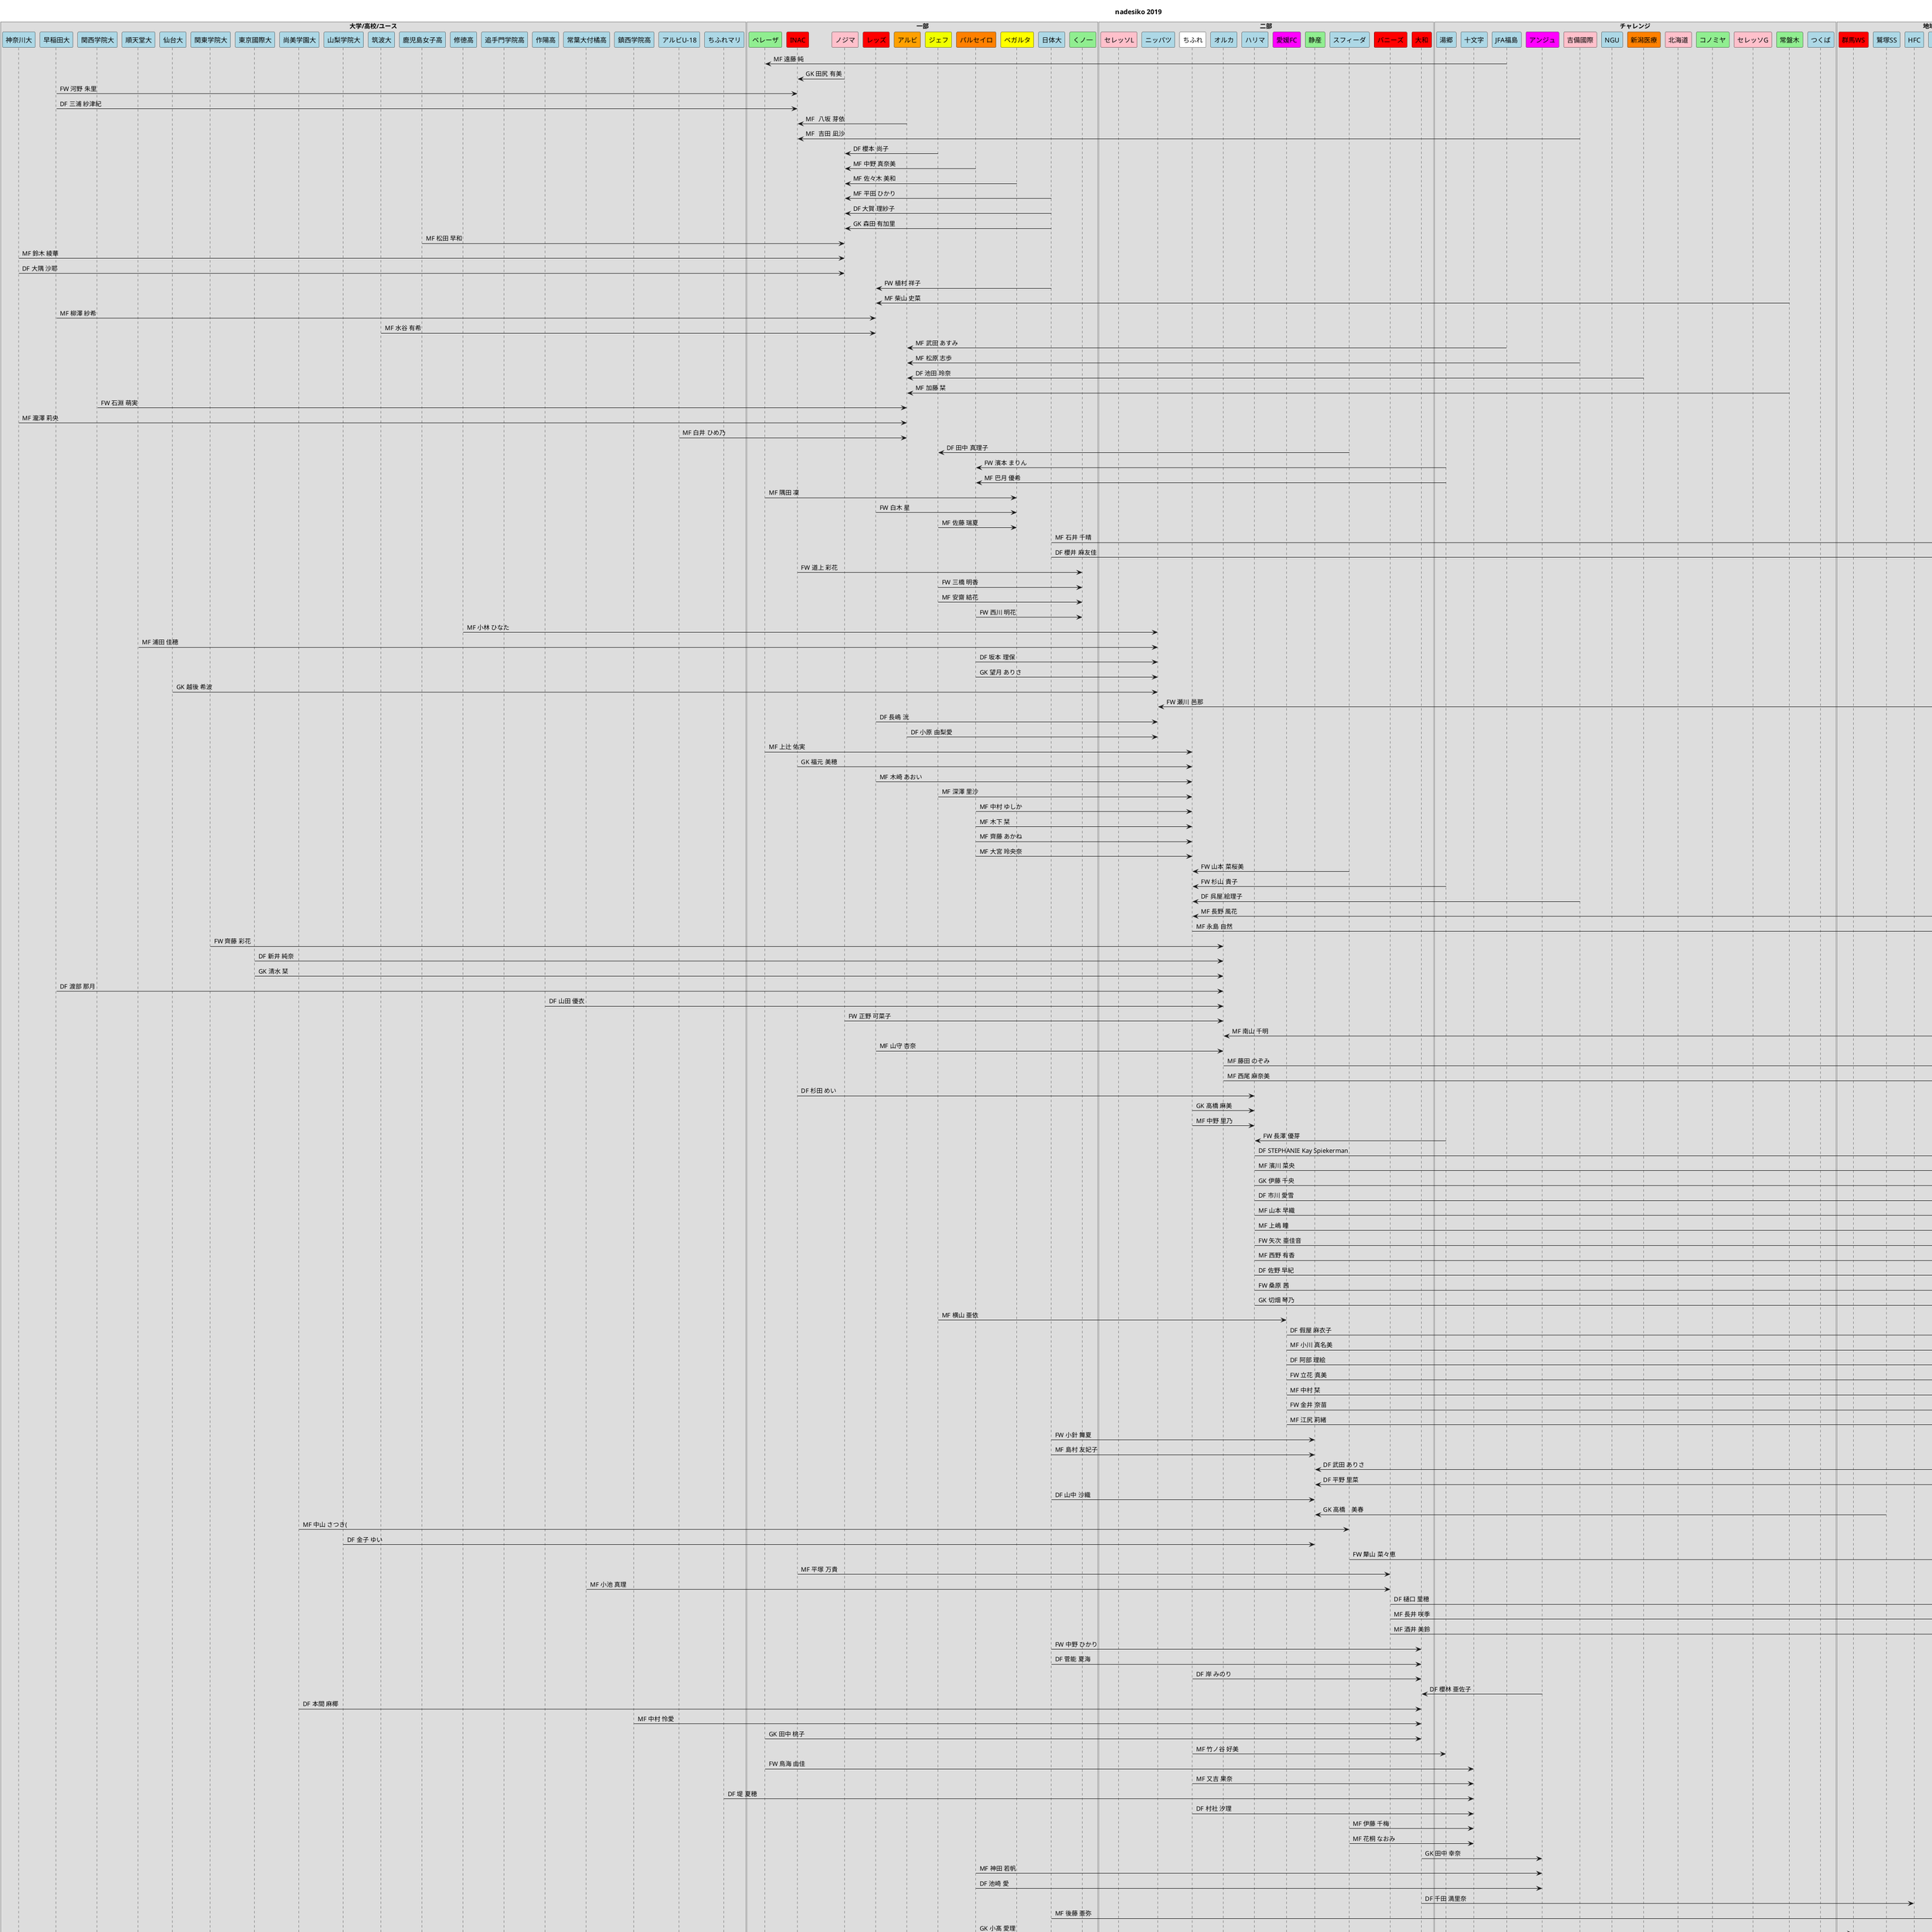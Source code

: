 
@startuml
title nadesiko 2019
box "大学/高校/ユース" 
	participant "神奈川大" as ku #lightblue
	participant "早稲田大" as wu #lightblue
	participant "関西学院大" as kgu #lightblue
	participant "順天堂大" as juu #lightblue
	participant "仙台大" as seu #lightblue
	participant "関東学院大" as tgu #lightblue
	participant "東京國際大" as tiu #lightblue
	participant "尚美学園大" as sbu  #lightblue
	participant "山梨学院大" as ygu  #lightblue
	participant "筑波大" as tu  #lightblue
	participant "鹿児島女子高" as kjh #lightblue
	participant "修徳高" as shh #lightblue
	participant "追手門学院高" as ogh #lightblue
	participant "作陽高" as syh #lightblue
	participant "常葉大付橘高" as tth #lightblue
	participant "鎮西学院高" as cgh #lightblue

    
	participant "アルビU-18" as anu #lightblue
	participant "ちふれマリ" as cem #lightblue
end box
box "一部" 
	participant "ベレーザ" as nb #lightgreen
	participant "INAC" as il #red
	participant "ノジマ" as ns #pink
	participant "レッズ" as ur #red
	participant "アルビ" as an #ffa000
	participant "ジェフ" as jl #f0ff00
	participant "パルセイロ" as np #ff8000
	participant "ベガルタ" as vs #yellow
	participant "日体大" as nf #LightBlue
	participant "くノ一" as ik  #lightgreen
end box

box "二部" 
	participant "セレッソL" as cl #pink
	participant "ニッパツ" as ny #LightBlue
	participant "ちふれ" as ce #white
	participant "オルカ" as ok #lightblue
	participant "ハリマ" as ha #LightBlue
	participant "愛媛FC" as ef #magenta
	participant "静産" as si #lightgreen
	participant "スフィーダ" as ss #LightBlue
	participant "バニーズ" as bk #red
	participant "大和" as ys #red
end box

box "チャレンジ" 
	participant "湯郷" as yb #LightBlue
	participant "十文字" as jv #LightBlue
	participant "JFA福島" as jf #LightBlue
	participant "アンジュ" as ah #magenta
	participant "吉備國際" as co #pink
	participant "NGU" as nn #lightblue
	participant "新潟医療" as nd #ff8000
	participant "北海道" as nh #pink
	participant "コノミヤ" as kt #lightgreen
	participant "セレッソG" as cg #pink
	participant "常盤木" as tk #lightgreen
	participant "つくば" as tf #lightblue
end box

box "地域"
	participant "群馬WS" as gh #red
	participant "鷲塚SS" as ws #lightblue
	participant "HFC" as hf #lightblue
	participant "ルクレ" as my #lightblue
	participant "ヴィアティン見え" as vm #lightblue
end box

box "海外"
	participant "Suwon" as sw #lightblue
	participant "KSPO" as ks #lightblue
	participant "Mainz" as sm #lightblue
	participant "canberra" as os1 #lightblue
    participant "Hyundai" as os2 #lightblue
	participant "BaysideU" as os3  #lightblue
end box

box "その他"
	participant "未定" as un 
participant "引退" as re 
end box

'-----1

'11 beleza nb
'jv <- nb:FW 鳥海 由佳
'vs <- nb:MF 隅田 凜
'ce <- nb:MF 上辻 佑実
'ys <- nb:GK 田中 桃子
nb <- jf:MF 遠藤 純

'12 inac il
il <- ns:GK 田尻 有美
il <- wu:FW 河野 朱里
il <- wu:DF 三浦 紗津紀
il <- an:MF	八坂 芽依
il <- co:MF	吉田 凪沙
'ha <- il:DF 杉田 めい

'13 nojima ns
'ks <- ns:DF 吉見 夏稀
'ok <- ns:FW 正野 可菜子
ns <- jl:DF 櫻本 尚子
ns <- np:MF 中野 真奈美
ns <- vs:MF 佐々木 美和
ns <- nf:MF 平田 ひかり
ns <- nf:DF 大賀 理紗子
ns <- nf:GK 森田 有加里
ns <- kjh:MF 松田 早和
ns <- ku:MF 鈴木 綾華
ns <- ku:DF 大隅 沙耶

're <- ns:GK 田尻 有美
're <- ns:DF 臼井 理恵
're <- ns:FW 工藤 麻未
're <- ns:DF 高木 ひかり

'14 reds ur
'ce <- ur:MF 木崎 あおい 
'ok <- ur:MF 山守 杏奈
'vs <- ur:FW 白木 星
ur <- nf:FW 植村 祥子
ur <- tk:MF 柴山 史菜
ur <- wu:MF 柳澤 紗希
ur <- tu:MF 水谷 有希
'ny <- ur:DF 長嶋 洸

'15 albi an
'ny <- an:DF 小原 由梨愛
'un <- an:FW 川崎 咲耶
'un <- an:GK 福村 香奈絵
're <- an:DF 久保田 麻友 
an <- jf:MF 武田 あすみ
an <- co:MF 松原 志歩
an <- nd:DF 池田 玲奈
an <- tk:MF 加藤 栞
an <- kgu:FW 石淵 萌実
an <- ku:MF 瀧澤 莉央
an <- anu:MF 白井 ひめ乃
'nd <- anu:MF 中江 萌

'16 jef jl 
'ce <- jl:MF 深澤 里沙
'ns <- jl:DF 櫻本 尚子
jl <- ss:DF 田中 真理子

'17 nagano np
'ce <- np:MF 中村 ゆしか
'ce <- np:MF 木下 栞
'ce <- np:MF 齊藤 あかね
'ce <- np:MF 大宮 玲央奈
'ny <- np:DF 坂本 理保
'ny <- np:GK 望月 ありさ
'ns <- np:MF 中野 真奈美
'ah <- np:MF 神田 若帆
'ah <- np:DF 池崎 愛
'gh <- np:GK 小髙 愛理
np <- yb:FW 濱本 まりん
np <- yb:MF 巴月 優希

'18 sendai vs
vs <- nb:MF 隅田 凜
vs <- ur:FW 白木 星
vs <- jl:MF 佐藤 瑞夏

'sw <- vs:FW 櫨 まどか
'ns <- vs:MF 佐々木 美和

'19 nittai nf
'ns <- nf:MF 平田 ひかり
'ns <- nf:DF 大賀 理紗子
'ns <- nf:GK 森田 有加里
'my <- nf:MF 後藤 亜弥
re <- nf:MF 石井 千晴
re <- nf:DF 櫻井 麻友佳

'1x iga ik
ik <- il:FW 道上 彩花
ik <- jl:FW 三橋 明香
ik <- jl:MF 安齋 結花
ik <- np:FW 西川 明花
're <- ik:FW 神山　ゆい

'-----2

'cellezo co

'nippatsu seaguls ny
're <- ny:DF 山川 夏輝
ny <- shh:MF 小林 ひなた
ny <- juu:MF 浦田 佳穂
ny <- np:DF 坂本 理保
ny <- np:GK 望月 ありさ
're <- ny:DF 金澤 真美
're <- ny:FW 石原 愛海
're <- ny:MF 加賀 孝子
're <- ny:MF 佐藤 渚
're <- ny:MF 岩木 綾乃
're <- ny:MF 中村みづき
ny <- seu:GK 越後 希波
ny <- sm:FW 瀬川 邑那
ny <- ur:DF 長嶋 洸
ny <- an:DF 小原 由梨愛
'un <- ny:GK 新井 翠
'an <- co:MF 松原 志歩


'chifure ce
ce <- nb:MF 上辻 佑実
ce <- il:GK 福元 美穂
ce <- ur:MF 木崎 あおい 
ce <- jl:MF 深澤 里沙
ce <- np:MF 中村 ゆしか 
ce <- np:MF 木下 栞 
ce <- np:MF 齊藤 あかね
ce <- np:MF 大宮 玲央奈
ce <- ss:FW 山本 菜桜美
ce <- yb:FW 杉山 貴子
ce <- co:DF 呉屋 絵理子
ce <- os2:MF 長野 風花
un <- ce:MF 永島 自然


'ha <- ce:GK 高橋 麻美
'ha <- ce:MF 中野 里乃
'jv <- ce:MF 又吉 果奈
'jv <- cem:DF 堤 夏穂
'jv <- ce:DF 村社 汐理
'yb <- ce:MF 竹ノ谷 好美
'wu <- ce:FW 土居 明日香
'ys <- ce:DF 岸 みのり

'	"オルカ" as ok #lightblue
ok <- tgu:FW 齊藤 彩花
ok <- tiu:DF 新井 純奈
ok <- tiu:GK 清水 栞
ok <- wu:DF 渡部 那月
ok <- syh:DF 山田 優衣
ok <- ns:FW 正野 可菜子
ok <- ks:MF 南山 千明
ok <- ur:MF 山守 杏奈
'vm <- ok:DF 小林 映里奈

un <- ok:MF 藤田 のぞみ
un <- ok:MF 西尾 麻奈美

'	"ハリマ" as ha #LightBlue
ha <- il:DF 杉田 めい
ha <- ce:GK 高橋 麻美
ha <- ce:MF 中野 里乃
ha <- yb:FW 長澤 優芽


un <- ha:DF STEPHANIE Kay Spiekerman
un <- ha:MF 濱川 菜央
un <- ha:GK 伊藤 千央
un <- ha:DF 市川 愛雪
un <- ha:MF 山本 早織
un <- ha:MF 上嶋 瞳
un <- ha:FW 矢次 亜佳音
un <- ha:MF 西野 有香
un <- ha:DF 佐野 早紀
un <- ha:FW 桑原 茜
un <- ha:GK 切畑 琴乃

'	"愛媛FC" as ef #magenta
ef <- jl:MF 横山 亜依
un <- ef:DF 假屋 麻衣子
un <- ef:MF 小川 真名美
un <- ef:DF 阿部 理絵
un <- ef:FW 立花 真美
un <- ef:MF 中村 栞
un <- ef:FW 金井 奈苗
un <- ef:MF 江尻 莉緒



'	"静産" as si #lightgreen
si <- nf:FW 小針 舞夏
si <- nf:MF 島村 友妃子
si <- os3:DF 武田 ありさ
si <- os3:DF 平野 里菜
si <- nf:DF 山中 沙織
si <- ws:GK 高橋　美春

'	"スフィーダ" as ss #LightBlue
ss <- sbu:MF 中山 さつき(
si <- ygu:DF 金子 ゆい
'jv <- ss:MF 花桐 なおみ
'jl <- ss:DF 田中 真理子
'jv <- ss:MF 伊藤 千梅
un <- ss:FW 犛山 菜々恵

're <- ss:DF 橘木 友理恵


'	"バニーズ" as bk #red
bk <- il:MF 平塚 万貴
bk <- tth:MF 小池 真理
un <- bk:DF 樋口 里穂
un <- bk:MF 長井 咲季
un <- bk:MF 酒井 美鈴

're <- bk:FW 西川 樹
're <- bk:FW 仙石 來夢
're <- bk:GK 田中 幸奈

'	"大和シルフィード" as ys #red
ys <- nf:FW 中野 ひかり
ys <- nf:DF 菅能 夏海
ys <- ce:DF 岸 みのり
ys <- ah:DF 櫻林 亜佐子
ys <- sbu:DF 本間 麻椰
ys <- cgh:MF 中村 怜愛
ys <- nb:GK 田中 桃子

'ah <- ys:GK 田中 幸奈

're <- ys:DF 中川 茉子
're <- ys:FW 村山 百花
're <- ys:DF 吉川 小夜子
'hf <- ys:DF 千田 満里奈

'-----c
' "湯郷" as yb #LightBlue
yb <- ce:MF 竹ノ谷 好美
'ha <- yb:FW 長澤 優芽

'"十文字" as jv #LightBlue
jv <- nb:FW 鳥海 由佳
jv <- ce:MF 又吉 果奈
jv <- cem:DF 堤 夏穂
jv <- ce:DF 村社 汐理
jv <- ss:MF 伊藤 千梅
jv <- ss:MF 花桐 なおみ

' "JFA福島" as jf #LightBlue

' "アンジュ" as ah #magenta
ah <- ys:GK 田中 幸奈
ah <- np:MF 神田 若帆
ah <- np:DF 池崎 愛
' "吉備國際" as co #pink
' "NGU" as nn #lightblue
' "新潟医療" as nd #ff8000
' "北海道" as nh #pink
' "コノミヤ" as kt #lightgreen
' "セレッソG" as cg #pink
' "常盤木" as tk #lightgreen
' "つくば" as tf #lightblue

'----地域
hf <- ys:DF 千田 満里奈
my <- nf:MF 後藤 亜弥
gh <- np:GK 小髙 愛理
vm <- ok:DF 小林 映里奈


'-----海外など移籍
nd <- anu:MF 中江 萌
ks <- ns:DF 吉見 夏稀
sw <- vs:FW 櫨 まどか
wu <- ce:FW 土居 明日香


'-----引退/未定
un <- an:FW 川崎 咲耶
un <- an:GK 福村 香奈絵
un <- ny:GK 新井 翠



're <- ns:GK 田尻 有美
re <- ns:DF 臼井 理恵
re <- ns:FW 工藤 麻未
re <- ns:DF 高木 ひかり

re <- an:DF 久保田 麻友 

re <- np:MF 髙橋 奈々

re <- vs:DF 千葉 梢恵


re <- ik:FW 神山　ゆい

re <- ny:DF 山川 夏輝
re <- ny:DF 金澤 真美
re <- ny:FW 石原 愛海
re <- ny:MF 加賀 孝子
re <- ny:MF 佐藤 渚
re <- ny:MF 岩木 綾乃
re <- ny:MF 中村みづき

re <- ok:GK 有馬 静佳
re <- ok:DF 赤荻 美佳
re <- ok:DF 小林 映里奈

re <- ss:DF 橘木 友理恵

re <- bk:FW 西川 樹
re <- bk:FW 仙石 來夢
re <- bk:GK 田中 幸奈

re <- ys:DF 中川 茉子
re <- ys:FW 村山 百花
re <- ys:DF 吉川 小夜子


@enduml